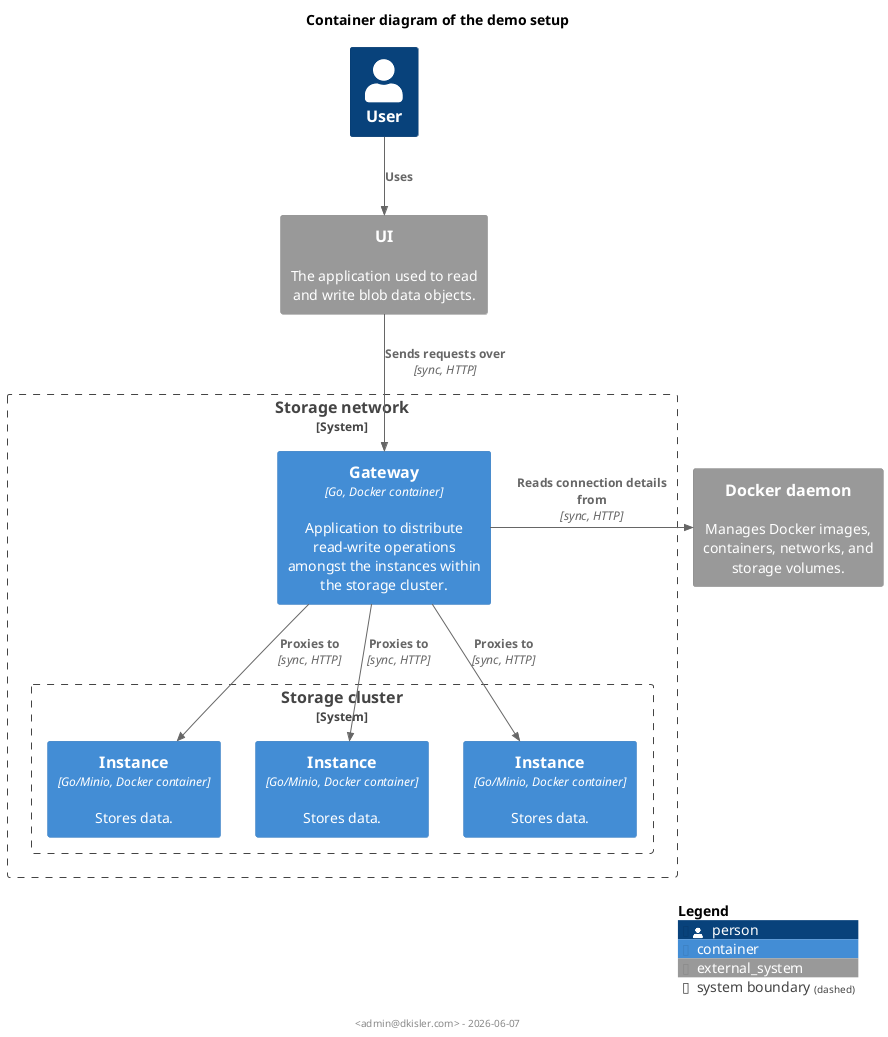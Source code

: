@startuml
!include <C4/C4_Container>

title Container diagram of the demo setup
footer "<admin@dkisler.com> - %date('yyyy-MM-dd')"

Person(user, "User")
System_Ext(ui, "UI", "The application used to read and write blob data objects.")

System_Boundary(n, "Storage network") {
    Container(gw, "Gateway", "Go, Docker container", "Application to distribute read-write operations amongst the instances within the storage cluster.")

    System_Boundary(c, "Storage cluster") {
        Container(s0, "Instance", "Go/Minio, Docker container", "Stores data.")
        Container(s1, "Instance", "Go/Minio, Docker container", "Stores data.")
        Container(s2, "Instance", "Go/Minio, Docker container", "Stores data.")
    }
}

System_Ext(docker, "Docker daemon", "Manages Docker images, containers, networks, and storage volumes.")
Rel_D(user, ui, "Uses")
Rel_D(ui, gw, "Sends requests over", "sync, HTTP")
Rel_R(gw, docker, "Reads connection details from", "sync, HTTP")
Rel_D(gw, s0, "Proxies to", "sync, HTTP")
Rel_D(gw, s1, "Proxies to", "sync, HTTP")
Rel_D(gw, s2, "Proxies to", "sync, HTTP")

SHOW_LEGEND()

@enduml